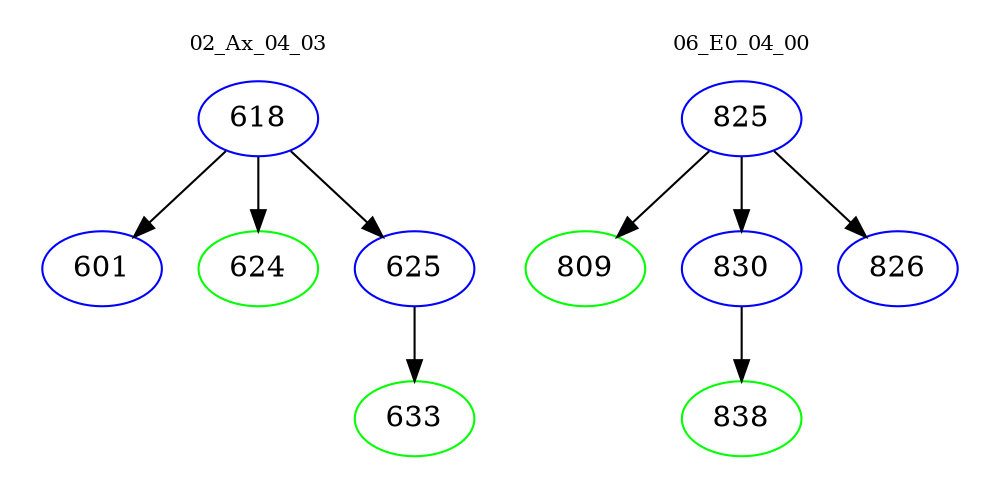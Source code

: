 digraph{
subgraph cluster_0 {
color = white
label = "02_Ax_04_03";
fontsize=10;
T0_618 [label="618", color="blue"]
T0_618 -> T0_601 [color="black"]
T0_601 [label="601", color="blue"]
T0_618 -> T0_624 [color="black"]
T0_624 [label="624", color="green"]
T0_618 -> T0_625 [color="black"]
T0_625 [label="625", color="blue"]
T0_625 -> T0_633 [color="black"]
T0_633 [label="633", color="green"]
}
subgraph cluster_1 {
color = white
label = "06_E0_04_00";
fontsize=10;
T1_825 [label="825", color="blue"]
T1_825 -> T1_809 [color="black"]
T1_809 [label="809", color="green"]
T1_825 -> T1_830 [color="black"]
T1_830 [label="830", color="blue"]
T1_830 -> T1_838 [color="black"]
T1_838 [label="838", color="green"]
T1_825 -> T1_826 [color="black"]
T1_826 [label="826", color="blue"]
}
}
